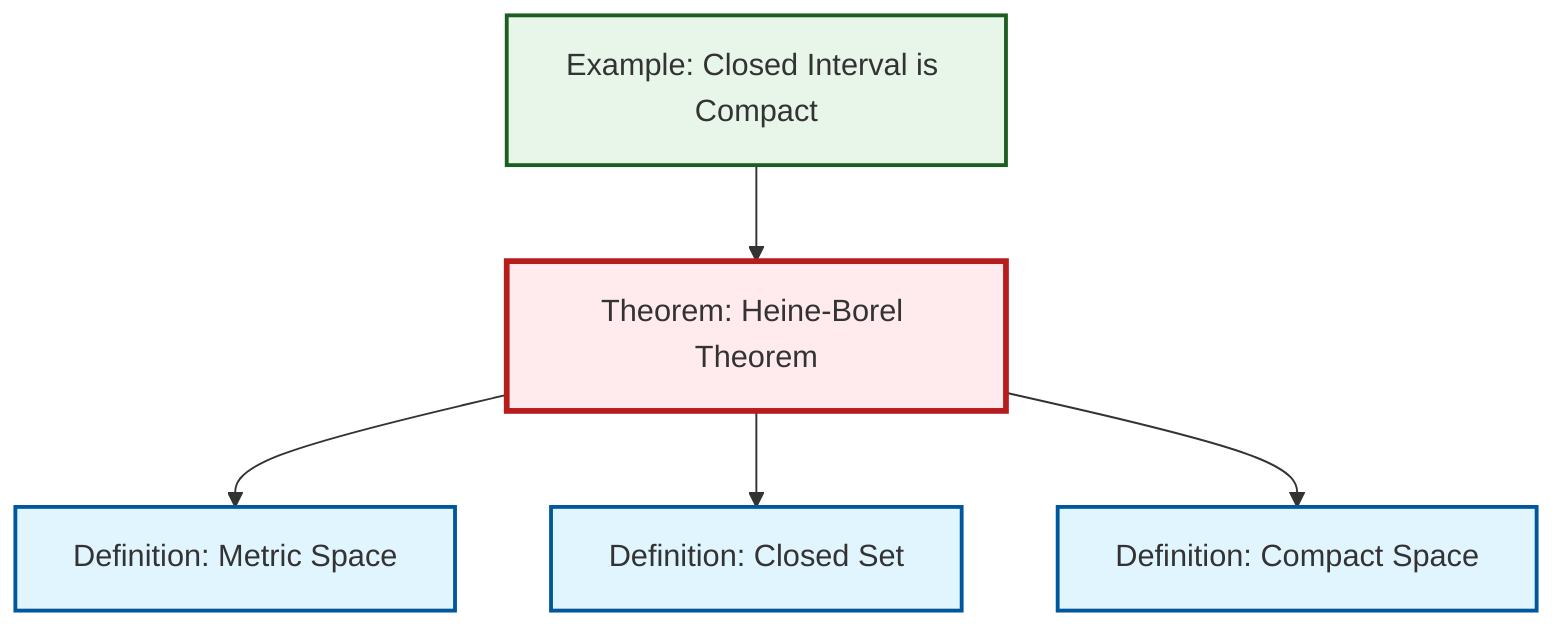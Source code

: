 graph TD
    classDef definition fill:#e1f5fe,stroke:#01579b,stroke-width:2px
    classDef theorem fill:#f3e5f5,stroke:#4a148c,stroke-width:2px
    classDef axiom fill:#fff3e0,stroke:#e65100,stroke-width:2px
    classDef example fill:#e8f5e9,stroke:#1b5e20,stroke-width:2px
    classDef current fill:#ffebee,stroke:#b71c1c,stroke-width:3px
    def-metric-space["Definition: Metric Space"]:::definition
    thm-heine-borel["Theorem: Heine-Borel Theorem"]:::theorem
    def-closed-set["Definition: Closed Set"]:::definition
    def-compact["Definition: Compact Space"]:::definition
    ex-closed-interval-compact["Example: Closed Interval is Compact"]:::example
    thm-heine-borel --> def-metric-space
    ex-closed-interval-compact --> thm-heine-borel
    thm-heine-borel --> def-closed-set
    thm-heine-borel --> def-compact
    class thm-heine-borel current
